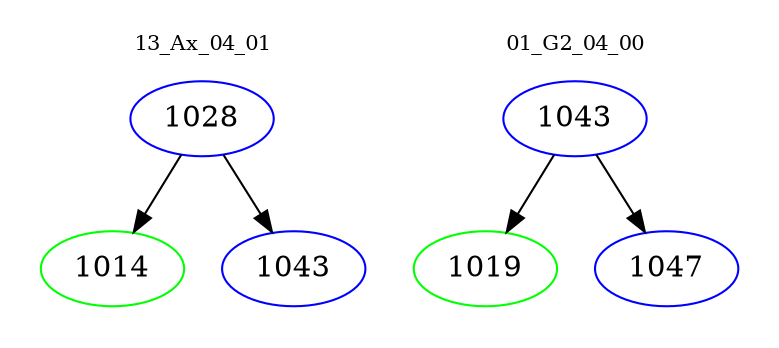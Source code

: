 digraph{
subgraph cluster_0 {
color = white
label = "13_Ax_04_01";
fontsize=10;
T0_1028 [label="1028", color="blue"]
T0_1028 -> T0_1014 [color="black"]
T0_1014 [label="1014", color="green"]
T0_1028 -> T0_1043 [color="black"]
T0_1043 [label="1043", color="blue"]
}
subgraph cluster_1 {
color = white
label = "01_G2_04_00";
fontsize=10;
T1_1043 [label="1043", color="blue"]
T1_1043 -> T1_1019 [color="black"]
T1_1019 [label="1019", color="green"]
T1_1043 -> T1_1047 [color="black"]
T1_1047 [label="1047", color="blue"]
}
}
